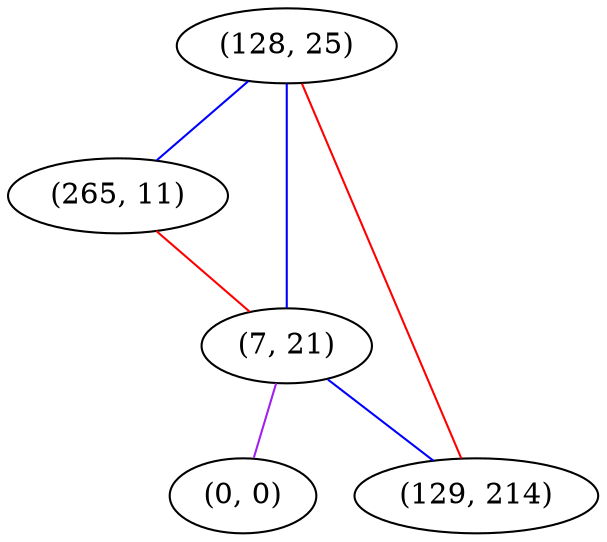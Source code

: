 graph "" {
"(128, 25)";
"(265, 11)";
"(7, 21)";
"(129, 214)";
"(0, 0)";
"(128, 25)" -- "(265, 11)"  [color=blue, key=0, weight=3];
"(128, 25)" -- "(7, 21)"  [color=blue, key=0, weight=3];
"(128, 25)" -- "(129, 214)"  [color=red, key=0, weight=1];
"(265, 11)" -- "(7, 21)"  [color=red, key=0, weight=1];
"(7, 21)" -- "(129, 214)"  [color=blue, key=0, weight=3];
"(7, 21)" -- "(0, 0)"  [color=purple, key=0, weight=4];
}
